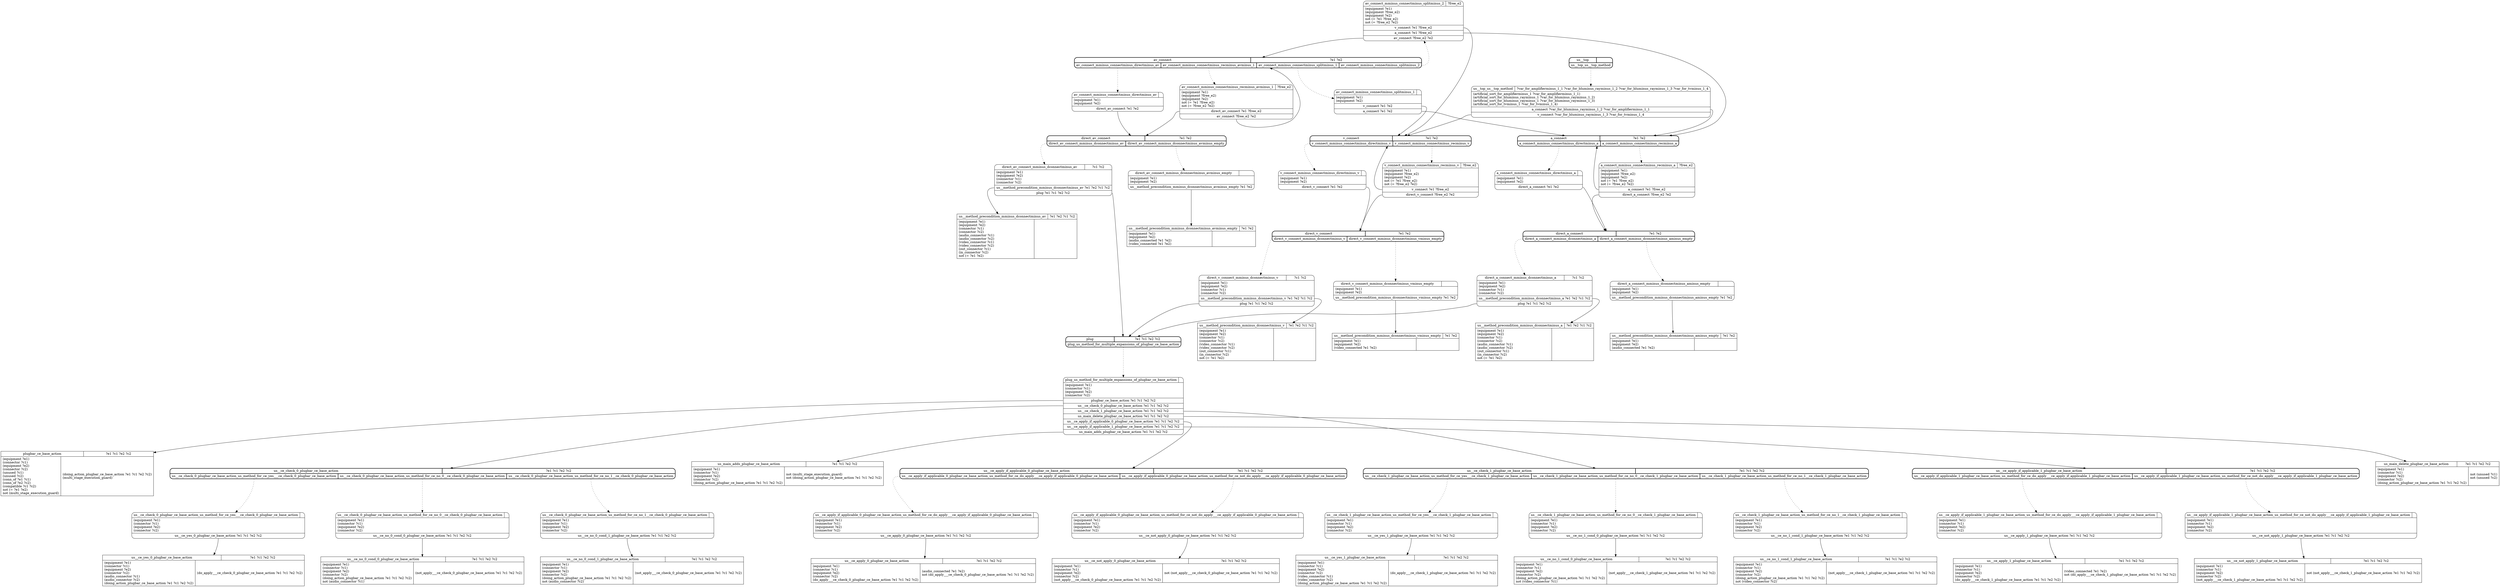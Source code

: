 // Generated by Hype
digraph "d" {
  nodesep=1
  ranksep=1
  // Operators
  node [shape=record]
  "us__ce_yes_0_plugbar_ce_base_action" [
    label="{{\N|?e1 ?c1 ?e2 ?c2}|{(equipment ?e1)\l(connector ?c1)\l(equipment ?e2)\l(connector ?c2)\l(audio_connector ?c1)\l(audio_connector ?c2)\l(doing_action_plugbar_ce_base_action ?e1 ?c1 ?e2 ?c2)\l|(do_apply___ce_check_0_plugbar_ce_base_action ?e1 ?c1 ?e2 ?c2)\l}}"
  ]
  "us__ce_no_0_cond_0_plugbar_ce_base_action" [
    label="{{\N|?e1 ?c1 ?e2 ?c2}|{(equipment ?e1)\l(connector ?c1)\l(equipment ?e2)\l(connector ?c2)\l(doing_action_plugbar_ce_base_action ?e1 ?c1 ?e2 ?c2)\lnot (audio_connector ?c1)\l|(not_apply___ce_check_0_plugbar_ce_base_action ?e1 ?c1 ?e2 ?c2)\l}}"
  ]
  "us__ce_no_0_cond_1_plugbar_ce_base_action" [
    label="{{\N|?e1 ?c1 ?e2 ?c2}|{(equipment ?e1)\l(connector ?c1)\l(equipment ?e2)\l(connector ?c2)\l(doing_action_plugbar_ce_base_action ?e1 ?c1 ?e2 ?c2)\lnot (audio_connector ?c2)\l|(not_apply___ce_check_0_plugbar_ce_base_action ?e1 ?c1 ?e2 ?c2)\l}}"
  ]
  "us__ce_apply_0_plugbar_ce_base_action" [
    label="{{\N|?e1 ?c1 ?e2 ?c2}|{(equipment ?e1)\l(connector ?c1)\l(equipment ?e2)\l(connector ?c2)\l(do_apply___ce_check_0_plugbar_ce_base_action ?e1 ?c1 ?e2 ?c2)\l|(audio_connected ?e1 ?e2)\lnot (do_apply___ce_check_0_plugbar_ce_base_action ?e1 ?c1 ?e2 ?c2)\l}}"
  ]
  "us__ce_not_apply_0_plugbar_ce_base_action" [
    label="{{\N|?e1 ?c1 ?e2 ?c2}|{(equipment ?e1)\l(connector ?c1)\l(equipment ?e2)\l(connector ?c2)\l(not_apply___ce_check_0_plugbar_ce_base_action ?e1 ?c1 ?e2 ?c2)\l|not (not_apply___ce_check_0_plugbar_ce_base_action ?e1 ?c1 ?e2 ?c2)\l}}"
  ]
  "us__ce_yes_1_plugbar_ce_base_action" [
    label="{{\N|?e1 ?c1 ?e2 ?c2}|{(equipment ?e1)\l(connector ?c1)\l(equipment ?e2)\l(connector ?c2)\l(video_connector ?c1)\l(video_connector ?c2)\l(doing_action_plugbar_ce_base_action ?e1 ?c1 ?e2 ?c2)\l|(do_apply___ce_check_1_plugbar_ce_base_action ?e1 ?c1 ?e2 ?c2)\l}}"
  ]
  "us__ce_no_1_cond_0_plugbar_ce_base_action" [
    label="{{\N|?e1 ?c1 ?e2 ?c2}|{(equipment ?e1)\l(connector ?c1)\l(equipment ?e2)\l(connector ?c2)\l(doing_action_plugbar_ce_base_action ?e1 ?c1 ?e2 ?c2)\lnot (video_connector ?c1)\l|(not_apply___ce_check_1_plugbar_ce_base_action ?e1 ?c1 ?e2 ?c2)\l}}"
  ]
  "us__ce_no_1_cond_1_plugbar_ce_base_action" [
    label="{{\N|?e1 ?c1 ?e2 ?c2}|{(equipment ?e1)\l(connector ?c1)\l(equipment ?e2)\l(connector ?c2)\l(doing_action_plugbar_ce_base_action ?e1 ?c1 ?e2 ?c2)\lnot (video_connector ?c2)\l|(not_apply___ce_check_1_plugbar_ce_base_action ?e1 ?c1 ?e2 ?c2)\l}}"
  ]
  "us__ce_apply_1_plugbar_ce_base_action" [
    label="{{\N|?e1 ?c1 ?e2 ?c2}|{(equipment ?e1)\l(connector ?c1)\l(equipment ?e2)\l(connector ?c2)\l(do_apply___ce_check_1_plugbar_ce_base_action ?e1 ?c1 ?e2 ?c2)\l|(video_connected ?e1 ?e2)\lnot (do_apply___ce_check_1_plugbar_ce_base_action ?e1 ?c1 ?e2 ?c2)\l}}"
  ]
  "us__ce_not_apply_1_plugbar_ce_base_action" [
    label="{{\N|?e1 ?c1 ?e2 ?c2}|{(equipment ?e1)\l(connector ?c1)\l(equipment ?e2)\l(connector ?c2)\l(not_apply___ce_check_1_plugbar_ce_base_action ?e1 ?c1 ?e2 ?c2)\l|not (not_apply___ce_check_1_plugbar_ce_base_action ?e1 ?c1 ?e2 ?c2)\l}}"
  ]
  "us_main_delete_plugbar_ce_base_action" [
    label="{{\N|?e1 ?c1 ?e2 ?c2}|{(equipment ?e1)\l(connector ?c1)\l(equipment ?e2)\l(connector ?c2)\l(doing_action_plugbar_ce_base_action ?e1 ?c1 ?e2 ?c2)\l|not (unused ?c1)\lnot (unused ?c2)\l}}"
  ]
  "us_main_adds_plugbar_ce_base_action" [
    label="{{\N|?e1 ?c1 ?e2 ?c2}|{(equipment ?e1)\l(connector ?c1)\l(equipment ?e2)\l(connector ?c2)\l(doing_action_plugbar_ce_base_action ?e1 ?c1 ?e2 ?c2)\l|not (multi_stage_execution_guard)\lnot (doing_action_plugbar_ce_base_action ?e1 ?c1 ?e2 ?c2)\l}}"
  ]
  "plugbar_ce_base_action" [
    label="{{\N|?e1 ?c1 ?e2 ?c2}|{(equipment ?e1)\l(connector ?c1)\l(equipment ?e2)\l(connector ?c2)\l(unused ?c1)\l(unused ?c2)\l(conn_of ?e1 ?c1)\l(conn_of ?e2 ?c2)\l(compatible ?c1 ?c2)\lnot (= ?e1 ?e2)\lnot (multi_stage_execution_guard)\l|(doing_action_plugbar_ce_base_action ?e1 ?c1 ?e2 ?c2)\l(multi_stage_execution_guard)\l}}"
  ]
  "us__method_precondition_mminus_dconnectminus_a" [
    label="{{\N|?e1 ?e2 ?c1 ?c2}|{(equipment ?e1)\l(equipment ?e2)\l(connector ?c1)\l(connector ?c2)\l(audio_connector ?c1)\l(audio_connector ?c2)\l(out_connector ?c1)\l(in_connector ?c2)\lnot (= ?e1 ?e2)\l|}}"
  ]
  "us__method_precondition_mminus_dconnectminus_aminus_empty" [
    label="{{\N|?e1 ?e2}|{(equipment ?e1)\l(equipment ?e2)\l(audio_connected ?e1 ?e2)\l|}}"
  ]
  "us__method_precondition_mminus_dconnectminus_av" [
    label="{{\N|?e1 ?e2 ?c1 ?c2}|{(equipment ?e1)\l(equipment ?e2)\l(connector ?c1)\l(connector ?c2)\l(audio_connector ?c1)\l(audio_connector ?c2)\l(video_connector ?c1)\l(video_connector ?c2)\l(out_connector ?c1)\l(in_connector ?c2)\lnot (= ?e1 ?e2)\l|}}"
  ]
  "us__method_precondition_mminus_dconnectminus_avminus_empty" [
    label="{{\N|?e1 ?e2}|{(equipment ?e1)\l(equipment ?e2)\l(audio_connected ?e1 ?e2)\l(video_connected ?e1 ?e2)\l|}}"
  ]
  "us__method_precondition_mminus_dconnectminus_v" [
    label="{{\N|?e1 ?e2 ?c1 ?c2}|{(equipment ?e1)\l(equipment ?e2)\l(connector ?c1)\l(connector ?c2)\l(video_connector ?c1)\l(video_connector ?c2)\l(out_connector ?c1)\l(in_connector ?c2)\lnot (= ?e1 ?e2)\l|}}"
  ]
  "us__method_precondition_mminus_dconnectminus_vminus_empty" [
    label="{{\N|?e1 ?e2}|{(equipment ?e1)\l(equipment ?e2)\l(video_connected ?e1 ?e2)\l|}}"
  ]
  // Methods
  node [shape=Mrecord]
  "us__ce_check_0_plugbar_ce_base_action" [
    style=bold
    label="{{\N|?e1 ?c1 ?e2 ?c2}|{<0>us__ce_check_0_plugbar_ce_base_action_us_method_for_ce_yes___ce_check_0_plugbar_ce_base_action|<1>us__ce_check_0_plugbar_ce_base_action_us_method_for_ce_no_0__ce_check_0_plugbar_ce_base_action|<2>us__ce_check_0_plugbar_ce_base_action_us_method_for_ce_no_1__ce_check_0_plugbar_ce_base_action}}"
  ]
  "us__ce_check_0_plugbar_ce_base_action_us_method_for_ce_yes___ce_check_0_plugbar_ce_base_action" [
    label="{{\N|}|(equipment ?e1)\l(connector ?c1)\l(equipment ?e2)\l(connector ?c2)\l|<0>us__ce_yes_0_plugbar_ce_base_action ?e1 ?c1 ?e2 ?c2}"
  ]
  "us__ce_check_0_plugbar_ce_base_action":0 -> "us__ce_check_0_plugbar_ce_base_action_us_method_for_ce_yes___ce_check_0_plugbar_ce_base_action" [style=dotted]
  "us__ce_check_0_plugbar_ce_base_action_us_method_for_ce_yes___ce_check_0_plugbar_ce_base_action":0 -> "us__ce_yes_0_plugbar_ce_base_action"
  "us__ce_check_0_plugbar_ce_base_action_us_method_for_ce_no_0__ce_check_0_plugbar_ce_base_action" [
    label="{{\N|}|(equipment ?e1)\l(connector ?c1)\l(equipment ?e2)\l(connector ?c2)\l|<0>us__ce_no_0_cond_0_plugbar_ce_base_action ?e1 ?c1 ?e2 ?c2}"
  ]
  "us__ce_check_0_plugbar_ce_base_action":1 -> "us__ce_check_0_plugbar_ce_base_action_us_method_for_ce_no_0__ce_check_0_plugbar_ce_base_action" [style=dotted]
  "us__ce_check_0_plugbar_ce_base_action_us_method_for_ce_no_0__ce_check_0_plugbar_ce_base_action":0 -> "us__ce_no_0_cond_0_plugbar_ce_base_action"
  "us__ce_check_0_plugbar_ce_base_action_us_method_for_ce_no_1__ce_check_0_plugbar_ce_base_action" [
    label="{{\N|}|(equipment ?e1)\l(connector ?c1)\l(equipment ?e2)\l(connector ?c2)\l|<0>us__ce_no_0_cond_1_plugbar_ce_base_action ?e1 ?c1 ?e2 ?c2}"
  ]
  "us__ce_check_0_plugbar_ce_base_action":2 -> "us__ce_check_0_plugbar_ce_base_action_us_method_for_ce_no_1__ce_check_0_plugbar_ce_base_action" [style=dotted]
  "us__ce_check_0_plugbar_ce_base_action_us_method_for_ce_no_1__ce_check_0_plugbar_ce_base_action":0 -> "us__ce_no_0_cond_1_plugbar_ce_base_action"
  "us__ce_apply_if_applicable_0_plugbar_ce_base_action" [
    style=bold
    label="{{\N|?e1 ?c1 ?e2 ?c2}|{<0>us__ce_apply_if_applicable_0_plugbar_ce_base_action_us_method_for_ce_do_apply___ce_apply_if_applicable_0_plugbar_ce_base_action|<1>us__ce_apply_if_applicable_0_plugbar_ce_base_action_us_method_for_ce_not_do_apply___ce_apply_if_applicable_0_plugbar_ce_base_action}}"
  ]
  "us__ce_apply_if_applicable_0_plugbar_ce_base_action_us_method_for_ce_do_apply___ce_apply_if_applicable_0_plugbar_ce_base_action" [
    label="{{\N|}|(equipment ?e1)\l(connector ?c1)\l(equipment ?e2)\l(connector ?c2)\l|<0>us__ce_apply_0_plugbar_ce_base_action ?e1 ?c1 ?e2 ?c2}"
  ]
  "us__ce_apply_if_applicable_0_plugbar_ce_base_action":0 -> "us__ce_apply_if_applicable_0_plugbar_ce_base_action_us_method_for_ce_do_apply___ce_apply_if_applicable_0_plugbar_ce_base_action" [style=dotted]
  "us__ce_apply_if_applicable_0_plugbar_ce_base_action_us_method_for_ce_do_apply___ce_apply_if_applicable_0_plugbar_ce_base_action":0 -> "us__ce_apply_0_plugbar_ce_base_action"
  "us__ce_apply_if_applicable_0_plugbar_ce_base_action_us_method_for_ce_not_do_apply___ce_apply_if_applicable_0_plugbar_ce_base_action" [
    label="{{\N|}|(equipment ?e1)\l(connector ?c1)\l(equipment ?e2)\l(connector ?c2)\l|<0>us__ce_not_apply_0_plugbar_ce_base_action ?e1 ?c1 ?e2 ?c2}"
  ]
  "us__ce_apply_if_applicable_0_plugbar_ce_base_action":1 -> "us__ce_apply_if_applicable_0_plugbar_ce_base_action_us_method_for_ce_not_do_apply___ce_apply_if_applicable_0_plugbar_ce_base_action" [style=dotted]
  "us__ce_apply_if_applicable_0_plugbar_ce_base_action_us_method_for_ce_not_do_apply___ce_apply_if_applicable_0_plugbar_ce_base_action":0 -> "us__ce_not_apply_0_plugbar_ce_base_action"
  "us__ce_check_1_plugbar_ce_base_action" [
    style=bold
    label="{{\N|?e1 ?c1 ?e2 ?c2}|{<0>us__ce_check_1_plugbar_ce_base_action_us_method_for_ce_yes___ce_check_1_plugbar_ce_base_action|<1>us__ce_check_1_plugbar_ce_base_action_us_method_for_ce_no_0__ce_check_1_plugbar_ce_base_action|<2>us__ce_check_1_plugbar_ce_base_action_us_method_for_ce_no_1__ce_check_1_plugbar_ce_base_action}}"
  ]
  "us__ce_check_1_plugbar_ce_base_action_us_method_for_ce_yes___ce_check_1_plugbar_ce_base_action" [
    label="{{\N|}|(equipment ?e1)\l(connector ?c1)\l(equipment ?e2)\l(connector ?c2)\l|<0>us__ce_yes_1_plugbar_ce_base_action ?e1 ?c1 ?e2 ?c2}"
  ]
  "us__ce_check_1_plugbar_ce_base_action":0 -> "us__ce_check_1_plugbar_ce_base_action_us_method_for_ce_yes___ce_check_1_plugbar_ce_base_action" [style=dotted]
  "us__ce_check_1_plugbar_ce_base_action_us_method_for_ce_yes___ce_check_1_plugbar_ce_base_action":0 -> "us__ce_yes_1_plugbar_ce_base_action"
  "us__ce_check_1_plugbar_ce_base_action_us_method_for_ce_no_0__ce_check_1_plugbar_ce_base_action" [
    label="{{\N|}|(equipment ?e1)\l(connector ?c1)\l(equipment ?e2)\l(connector ?c2)\l|<0>us__ce_no_1_cond_0_plugbar_ce_base_action ?e1 ?c1 ?e2 ?c2}"
  ]
  "us__ce_check_1_plugbar_ce_base_action":1 -> "us__ce_check_1_plugbar_ce_base_action_us_method_for_ce_no_0__ce_check_1_plugbar_ce_base_action" [style=dotted]
  "us__ce_check_1_plugbar_ce_base_action_us_method_for_ce_no_0__ce_check_1_plugbar_ce_base_action":0 -> "us__ce_no_1_cond_0_plugbar_ce_base_action"
  "us__ce_check_1_plugbar_ce_base_action_us_method_for_ce_no_1__ce_check_1_plugbar_ce_base_action" [
    label="{{\N|}|(equipment ?e1)\l(connector ?c1)\l(equipment ?e2)\l(connector ?c2)\l|<0>us__ce_no_1_cond_1_plugbar_ce_base_action ?e1 ?c1 ?e2 ?c2}"
  ]
  "us__ce_check_1_plugbar_ce_base_action":2 -> "us__ce_check_1_plugbar_ce_base_action_us_method_for_ce_no_1__ce_check_1_plugbar_ce_base_action" [style=dotted]
  "us__ce_check_1_plugbar_ce_base_action_us_method_for_ce_no_1__ce_check_1_plugbar_ce_base_action":0 -> "us__ce_no_1_cond_1_plugbar_ce_base_action"
  "us__ce_apply_if_applicable_1_plugbar_ce_base_action" [
    style=bold
    label="{{\N|?e1 ?c1 ?e2 ?c2}|{<0>us__ce_apply_if_applicable_1_plugbar_ce_base_action_us_method_for_ce_do_apply___ce_apply_if_applicable_1_plugbar_ce_base_action|<1>us__ce_apply_if_applicable_1_plugbar_ce_base_action_us_method_for_ce_not_do_apply___ce_apply_if_applicable_1_plugbar_ce_base_action}}"
  ]
  "us__ce_apply_if_applicable_1_plugbar_ce_base_action_us_method_for_ce_do_apply___ce_apply_if_applicable_1_plugbar_ce_base_action" [
    label="{{\N|}|(equipment ?e1)\l(connector ?c1)\l(equipment ?e2)\l(connector ?c2)\l|<0>us__ce_apply_1_plugbar_ce_base_action ?e1 ?c1 ?e2 ?c2}"
  ]
  "us__ce_apply_if_applicable_1_plugbar_ce_base_action":0 -> "us__ce_apply_if_applicable_1_plugbar_ce_base_action_us_method_for_ce_do_apply___ce_apply_if_applicable_1_plugbar_ce_base_action" [style=dotted]
  "us__ce_apply_if_applicable_1_plugbar_ce_base_action_us_method_for_ce_do_apply___ce_apply_if_applicable_1_plugbar_ce_base_action":0 -> "us__ce_apply_1_plugbar_ce_base_action"
  "us__ce_apply_if_applicable_1_plugbar_ce_base_action_us_method_for_ce_not_do_apply___ce_apply_if_applicable_1_plugbar_ce_base_action" [
    label="{{\N|}|(equipment ?e1)\l(connector ?c1)\l(equipment ?e2)\l(connector ?c2)\l|<0>us__ce_not_apply_1_plugbar_ce_base_action ?e1 ?c1 ?e2 ?c2}"
  ]
  "us__ce_apply_if_applicable_1_plugbar_ce_base_action":1 -> "us__ce_apply_if_applicable_1_plugbar_ce_base_action_us_method_for_ce_not_do_apply___ce_apply_if_applicable_1_plugbar_ce_base_action" [style=dotted]
  "us__ce_apply_if_applicable_1_plugbar_ce_base_action_us_method_for_ce_not_do_apply___ce_apply_if_applicable_1_plugbar_ce_base_action":0 -> "us__ce_not_apply_1_plugbar_ce_base_action"
  "plug" [
    style=bold
    label="{{\N|?e1 ?c1 ?e2 ?c2}|{<0>plug_us_method_for_multiple_expansions_of_plugbar_ce_base_action}}"
  ]
  "plug_us_method_for_multiple_expansions_of_plugbar_ce_base_action" [
    label="{{\N|}|(equipment ?e1)\l(connector ?c1)\l(equipment ?e2)\l(connector ?c2)\l|<0>plugbar_ce_base_action ?e1 ?c1 ?e2 ?c2|<1>us__ce_check_0_plugbar_ce_base_action ?e1 ?c1 ?e2 ?c2|<2>us__ce_check_1_plugbar_ce_base_action ?e1 ?c1 ?e2 ?c2|<3>us_main_delete_plugbar_ce_base_action ?e1 ?c1 ?e2 ?c2|<4>us__ce_apply_if_applicable_0_plugbar_ce_base_action ?e1 ?c1 ?e2 ?c2|<5>us__ce_apply_if_applicable_1_plugbar_ce_base_action ?e1 ?c1 ?e2 ?c2|<6>us_main_adds_plugbar_ce_base_action ?e1 ?c1 ?e2 ?c2}"
  ]
  "plug":0 -> "plug_us_method_for_multiple_expansions_of_plugbar_ce_base_action" [style=dotted]
  "plug_us_method_for_multiple_expansions_of_plugbar_ce_base_action":0 -> "plugbar_ce_base_action"
  "plug_us_method_for_multiple_expansions_of_plugbar_ce_base_action":1 -> "us__ce_check_0_plugbar_ce_base_action"
  "plug_us_method_for_multiple_expansions_of_plugbar_ce_base_action":2 -> "us__ce_check_1_plugbar_ce_base_action"
  "plug_us_method_for_multiple_expansions_of_plugbar_ce_base_action":3 -> "us_main_delete_plugbar_ce_base_action"
  "plug_us_method_for_multiple_expansions_of_plugbar_ce_base_action":4 -> "us__ce_apply_if_applicable_0_plugbar_ce_base_action"
  "plug_us_method_for_multiple_expansions_of_plugbar_ce_base_action":5 -> "us__ce_apply_if_applicable_1_plugbar_ce_base_action"
  "plug_us_method_for_multiple_expansions_of_plugbar_ce_base_action":6 -> "us_main_adds_plugbar_ce_base_action"
  "a_connect" [
    style=bold
    label="{{\N|?e1 ?e2}|{<0>a_connect_mminus_connectminus_directminus_a|<1>a_connect_mminus_connectminus_recminus_a}}"
  ]
  "a_connect_mminus_connectminus_directminus_a" [
    label="{{\N|}|(equipment ?e1)\l(equipment ?e2)\l|<0>direct_a_connect ?e1 ?e2}"
  ]
  "a_connect":0 -> "a_connect_mminus_connectminus_directminus_a" [style=dotted]
  "a_connect_mminus_connectminus_directminus_a":0 -> "direct_a_connect"
  "a_connect_mminus_connectminus_recminus_a" [
    label="{{\N|?free_e2}|(equipment ?e1)\l(equipment ?free_e2)\l(equipment ?e2)\lnot (= ?e1 ?free_e2)\lnot (= ?free_e2 ?e2)\l|<0>a_connect ?e1 ?free_e2|<1>direct_a_connect ?free_e2 ?e2}"
  ]
  "a_connect":1 -> "a_connect_mminus_connectminus_recminus_a" [style=dotted]
  "a_connect_mminus_connectminus_recminus_a":0 -> "a_connect"
  "a_connect_mminus_connectminus_recminus_a":1 -> "direct_a_connect"
  "v_connect" [
    style=bold
    label="{{\N|?e1 ?e2}|{<0>v_connect_mminus_connectminus_directminus_v|<1>v_connect_mminus_connectminus_recminus_v}}"
  ]
  "v_connect_mminus_connectminus_directminus_v" [
    label="{{\N|}|(equipment ?e1)\l(equipment ?e2)\l|<0>direct_v_connect ?e1 ?e2}"
  ]
  "v_connect":0 -> "v_connect_mminus_connectminus_directminus_v" [style=dotted]
  "v_connect_mminus_connectminus_directminus_v":0 -> "direct_v_connect"
  "v_connect_mminus_connectminus_recminus_v" [
    label="{{\N|?free_e2}|(equipment ?e1)\l(equipment ?free_e2)\l(equipment ?e2)\lnot (= ?e1 ?free_e2)\lnot (= ?free_e2 ?e2)\l|<0>v_connect ?e1 ?free_e2|<1>direct_v_connect ?free_e2 ?e2}"
  ]
  "v_connect":1 -> "v_connect_mminus_connectminus_recminus_v" [style=dotted]
  "v_connect_mminus_connectminus_recminus_v":0 -> "v_connect"
  "v_connect_mminus_connectminus_recminus_v":1 -> "direct_v_connect"
  "av_connect" [
    style=bold
    label="{{\N|?e1 ?e2}|{<0>av_connect_mminus_connectminus_directminus_av|<1>av_connect_mminus_connectminus_recminus_avminus_1|<2>av_connect_mminus_connectminus_splitminus_1|<3>av_connect_mminus_connectminus_splitminus_2}}"
  ]
  "av_connect_mminus_connectminus_directminus_av" [
    label="{{\N|}|(equipment ?e1)\l(equipment ?e2)\l|<0>direct_av_connect ?e1 ?e2}"
  ]
  "av_connect":0 -> "av_connect_mminus_connectminus_directminus_av" [style=dotted]
  "av_connect_mminus_connectminus_directminus_av":0 -> "direct_av_connect"
  "av_connect_mminus_connectminus_recminus_avminus_1" [
    label="{{\N|?free_e2}|(equipment ?e1)\l(equipment ?free_e2)\l(equipment ?e2)\lnot (= ?e1 ?free_e2)\lnot (= ?free_e2 ?e2)\l|<0>direct_av_connect ?e1 ?free_e2|<1>av_connect ?free_e2 ?e2}"
  ]
  "av_connect":1 -> "av_connect_mminus_connectminus_recminus_avminus_1" [style=dotted]
  "av_connect_mminus_connectminus_recminus_avminus_1":0 -> "direct_av_connect"
  "av_connect_mminus_connectminus_recminus_avminus_1":1 -> "av_connect"
  "av_connect_mminus_connectminus_splitminus_1" [
    label="{{\N|}|(equipment ?e1)\l(equipment ?e2)\l|<0>v_connect ?e1 ?e2|<1>a_connect ?e1 ?e2}"
  ]
  "av_connect":2 -> "av_connect_mminus_connectminus_splitminus_1" [style=dotted]
  "av_connect_mminus_connectminus_splitminus_1":0 -> "v_connect"
  "av_connect_mminus_connectminus_splitminus_1":1 -> "a_connect"
  "av_connect_mminus_connectminus_splitminus_2" [
    label="{{\N|?free_e2}|(equipment ?e1)\l(equipment ?free_e2)\l(equipment ?e2)\lnot (= ?e1 ?free_e2)\lnot (= ?free_e2 ?e2)\l|<0>v_connect ?e1 ?free_e2|<1>a_connect ?e1 ?free_e2|<2>av_connect ?free_e2 ?e2}"
  ]
  "av_connect":3 -> "av_connect_mminus_connectminus_splitminus_2" [style=dotted]
  "av_connect_mminus_connectminus_splitminus_2":0 -> "v_connect"
  "av_connect_mminus_connectminus_splitminus_2":1 -> "a_connect"
  "av_connect_mminus_connectminus_splitminus_2":2 -> "av_connect"
  "direct_a_connect" [
    style=bold
    label="{{\N|?e1 ?e2}|{<0>direct_a_connect_mminus_dconnectminus_a|<1>direct_a_connect_mminus_dconnectminus_aminus_empty}}"
  ]
  "direct_a_connect_mminus_dconnectminus_a" [
    label="{{\N|?c1 ?c2}|(equipment ?e1)\l(equipment ?e2)\l(connector ?c1)\l(connector ?c2)\l|<0>us__method_precondition_mminus_dconnectminus_a ?e1 ?e2 ?c1 ?c2|<1>plug ?e1 ?c1 ?e2 ?c2}"
  ]
  "direct_a_connect":0 -> "direct_a_connect_mminus_dconnectminus_a" [style=dotted]
  "direct_a_connect_mminus_dconnectminus_a":0 -> "us__method_precondition_mminus_dconnectminus_a"
  "direct_a_connect_mminus_dconnectminus_a":1 -> "plug"
  "direct_a_connect_mminus_dconnectminus_aminus_empty" [
    label="{{\N|}|(equipment ?e1)\l(equipment ?e2)\l|<0>us__method_precondition_mminus_dconnectminus_aminus_empty ?e1 ?e2}"
  ]
  "direct_a_connect":1 -> "direct_a_connect_mminus_dconnectminus_aminus_empty" [style=dotted]
  "direct_a_connect_mminus_dconnectminus_aminus_empty":0 -> "us__method_precondition_mminus_dconnectminus_aminus_empty"
  "direct_v_connect" [
    style=bold
    label="{{\N|?e1 ?e2}|{<0>direct_v_connect_mminus_dconnectminus_v|<1>direct_v_connect_mminus_dconnectminus_vminus_empty}}"
  ]
  "direct_v_connect_mminus_dconnectminus_v" [
    label="{{\N|?c1 ?c2}|(equipment ?e1)\l(equipment ?e2)\l(connector ?c1)\l(connector ?c2)\l|<0>us__method_precondition_mminus_dconnectminus_v ?e1 ?e2 ?c1 ?c2|<1>plug ?e1 ?c1 ?e2 ?c2}"
  ]
  "direct_v_connect":0 -> "direct_v_connect_mminus_dconnectminus_v" [style=dotted]
  "direct_v_connect_mminus_dconnectminus_v":0 -> "us__method_precondition_mminus_dconnectminus_v"
  "direct_v_connect_mminus_dconnectminus_v":1 -> "plug"
  "direct_v_connect_mminus_dconnectminus_vminus_empty" [
    label="{{\N|}|(equipment ?e1)\l(equipment ?e2)\l|<0>us__method_precondition_mminus_dconnectminus_vminus_empty ?e1 ?e2}"
  ]
  "direct_v_connect":1 -> "direct_v_connect_mminus_dconnectminus_vminus_empty" [style=dotted]
  "direct_v_connect_mminus_dconnectminus_vminus_empty":0 -> "us__method_precondition_mminus_dconnectminus_vminus_empty"
  "direct_av_connect" [
    style=bold
    label="{{\N|?e1 ?e2}|{<0>direct_av_connect_mminus_dconnectminus_av|<1>direct_av_connect_mminus_dconnectminus_avminus_empty}}"
  ]
  "direct_av_connect_mminus_dconnectminus_av" [
    label="{{\N|?c1 ?c2}|(equipment ?e1)\l(equipment ?e2)\l(connector ?c1)\l(connector ?c2)\l|<0>us__method_precondition_mminus_dconnectminus_av ?e1 ?e2 ?c1 ?c2|<1>plug ?e1 ?c1 ?e2 ?c2}"
  ]
  "direct_av_connect":0 -> "direct_av_connect_mminus_dconnectminus_av" [style=dotted]
  "direct_av_connect_mminus_dconnectminus_av":0 -> "us__method_precondition_mminus_dconnectminus_av"
  "direct_av_connect_mminus_dconnectminus_av":1 -> "plug"
  "direct_av_connect_mminus_dconnectminus_avminus_empty" [
    label="{{\N|}|(equipment ?e1)\l(equipment ?e2)\l|<0>us__method_precondition_mminus_dconnectminus_avminus_empty ?e1 ?e2}"
  ]
  "direct_av_connect":1 -> "direct_av_connect_mminus_dconnectminus_avminus_empty" [style=dotted]
  "direct_av_connect_mminus_dconnectminus_avminus_empty":0 -> "us__method_precondition_mminus_dconnectminus_avminus_empty"
  "us__top" [
    style=bold
    label="{{\N|}|{<0>us__top_us__top_method}}"
  ]
  "us__top_us__top_method" [
    label="{{\N|?var_for_amplifierminus_1_1 ?var_for_bluminus_rayminus_1_2 ?var_for_bluminus_rayminus_1_3 ?var_for_tvminus_1_4}|(artificial_sort_for_amplifierminus_1 ?var_for_amplifierminus_1_1)\l(artificial_sort_for_bluminus_rayminus_1 ?var_for_bluminus_rayminus_1_2)\l(artificial_sort_for_bluminus_rayminus_1 ?var_for_bluminus_rayminus_1_3)\l(artificial_sort_for_tvminus_1 ?var_for_tvminus_1_4)\l|<0>a_connect ?var_for_bluminus_rayminus_1_2 ?var_for_amplifierminus_1_1|<1>v_connect ?var_for_bluminus_rayminus_1_3 ?var_for_tvminus_1_4}"
  ]
  "us__top":0 -> "us__top_us__top_method" [style=dotted]
  "us__top_us__top_method":0 -> "a_connect"
  "us__top_us__top_method":1 -> "v_connect"
}